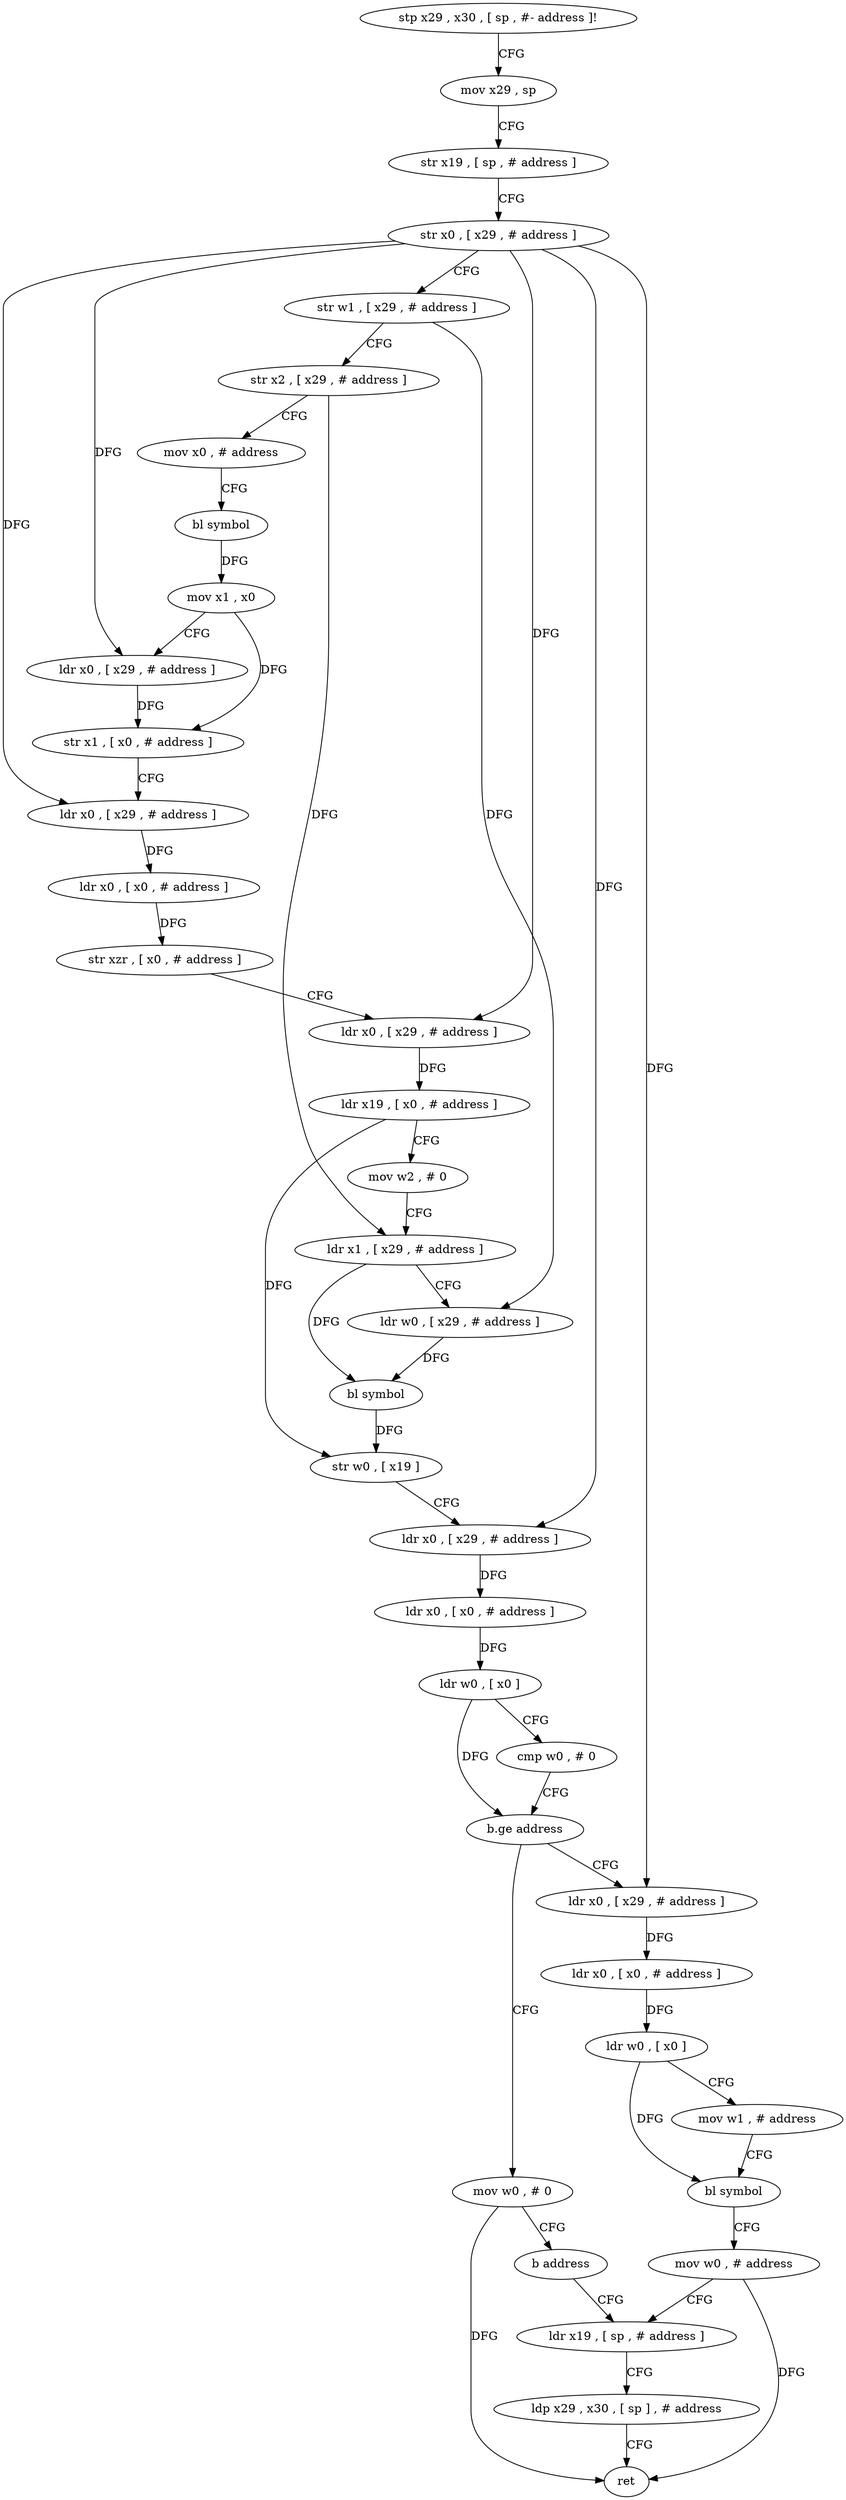digraph "func" {
"4224900" [label = "stp x29 , x30 , [ sp , #- address ]!" ]
"4224904" [label = "mov x29 , sp" ]
"4224908" [label = "str x19 , [ sp , # address ]" ]
"4224912" [label = "str x0 , [ x29 , # address ]" ]
"4224916" [label = "str w1 , [ x29 , # address ]" ]
"4224920" [label = "str x2 , [ x29 , # address ]" ]
"4224924" [label = "mov x0 , # address" ]
"4224928" [label = "bl symbol" ]
"4224932" [label = "mov x1 , x0" ]
"4224936" [label = "ldr x0 , [ x29 , # address ]" ]
"4224940" [label = "str x1 , [ x0 , # address ]" ]
"4224944" [label = "ldr x0 , [ x29 , # address ]" ]
"4224948" [label = "ldr x0 , [ x0 , # address ]" ]
"4224952" [label = "str xzr , [ x0 , # address ]" ]
"4224956" [label = "ldr x0 , [ x29 , # address ]" ]
"4224960" [label = "ldr x19 , [ x0 , # address ]" ]
"4224964" [label = "mov w2 , # 0" ]
"4224968" [label = "ldr x1 , [ x29 , # address ]" ]
"4224972" [label = "ldr w0 , [ x29 , # address ]" ]
"4224976" [label = "bl symbol" ]
"4224980" [label = "str w0 , [ x19 ]" ]
"4224984" [label = "ldr x0 , [ x29 , # address ]" ]
"4224988" [label = "ldr x0 , [ x0 , # address ]" ]
"4224992" [label = "ldr w0 , [ x0 ]" ]
"4224996" [label = "cmp w0 , # 0" ]
"4225000" [label = "b.ge address" ]
"4225012" [label = "ldr x0 , [ x29 , # address ]" ]
"4225004" [label = "mov w0 , # 0" ]
"4225016" [label = "ldr x0 , [ x0 , # address ]" ]
"4225020" [label = "ldr w0 , [ x0 ]" ]
"4225024" [label = "mov w1 , # address" ]
"4225028" [label = "bl symbol" ]
"4225032" [label = "mov w0 , # address" ]
"4225036" [label = "ldr x19 , [ sp , # address ]" ]
"4225008" [label = "b address" ]
"4225040" [label = "ldp x29 , x30 , [ sp ] , # address" ]
"4225044" [label = "ret" ]
"4224900" -> "4224904" [ label = "CFG" ]
"4224904" -> "4224908" [ label = "CFG" ]
"4224908" -> "4224912" [ label = "CFG" ]
"4224912" -> "4224916" [ label = "CFG" ]
"4224912" -> "4224936" [ label = "DFG" ]
"4224912" -> "4224944" [ label = "DFG" ]
"4224912" -> "4224956" [ label = "DFG" ]
"4224912" -> "4224984" [ label = "DFG" ]
"4224912" -> "4225012" [ label = "DFG" ]
"4224916" -> "4224920" [ label = "CFG" ]
"4224916" -> "4224972" [ label = "DFG" ]
"4224920" -> "4224924" [ label = "CFG" ]
"4224920" -> "4224968" [ label = "DFG" ]
"4224924" -> "4224928" [ label = "CFG" ]
"4224928" -> "4224932" [ label = "DFG" ]
"4224932" -> "4224936" [ label = "CFG" ]
"4224932" -> "4224940" [ label = "DFG" ]
"4224936" -> "4224940" [ label = "DFG" ]
"4224940" -> "4224944" [ label = "CFG" ]
"4224944" -> "4224948" [ label = "DFG" ]
"4224948" -> "4224952" [ label = "DFG" ]
"4224952" -> "4224956" [ label = "CFG" ]
"4224956" -> "4224960" [ label = "DFG" ]
"4224960" -> "4224964" [ label = "CFG" ]
"4224960" -> "4224980" [ label = "DFG" ]
"4224964" -> "4224968" [ label = "CFG" ]
"4224968" -> "4224972" [ label = "CFG" ]
"4224968" -> "4224976" [ label = "DFG" ]
"4224972" -> "4224976" [ label = "DFG" ]
"4224976" -> "4224980" [ label = "DFG" ]
"4224980" -> "4224984" [ label = "CFG" ]
"4224984" -> "4224988" [ label = "DFG" ]
"4224988" -> "4224992" [ label = "DFG" ]
"4224992" -> "4224996" [ label = "CFG" ]
"4224992" -> "4225000" [ label = "DFG" ]
"4224996" -> "4225000" [ label = "CFG" ]
"4225000" -> "4225012" [ label = "CFG" ]
"4225000" -> "4225004" [ label = "CFG" ]
"4225012" -> "4225016" [ label = "DFG" ]
"4225004" -> "4225008" [ label = "CFG" ]
"4225004" -> "4225044" [ label = "DFG" ]
"4225016" -> "4225020" [ label = "DFG" ]
"4225020" -> "4225024" [ label = "CFG" ]
"4225020" -> "4225028" [ label = "DFG" ]
"4225024" -> "4225028" [ label = "CFG" ]
"4225028" -> "4225032" [ label = "CFG" ]
"4225032" -> "4225036" [ label = "CFG" ]
"4225032" -> "4225044" [ label = "DFG" ]
"4225036" -> "4225040" [ label = "CFG" ]
"4225008" -> "4225036" [ label = "CFG" ]
"4225040" -> "4225044" [ label = "CFG" ]
}
